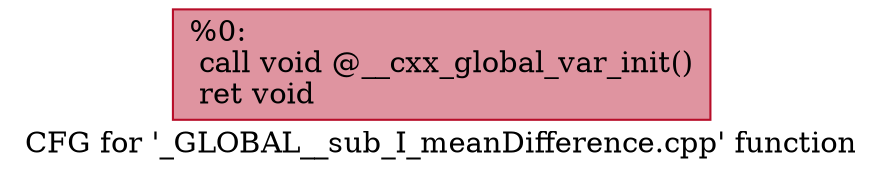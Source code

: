 digraph "CFG for '_GLOBAL__sub_I_meanDifference.cpp' function" {
	label="CFG for '_GLOBAL__sub_I_meanDifference.cpp' function";

	Node0x1c712900b20 [shape=record,color="#b70d28ff", style=filled, fillcolor="#b70d2870",label="{%0:\l  call void @__cxx_global_var_init()\l  ret void\l}"];
}
